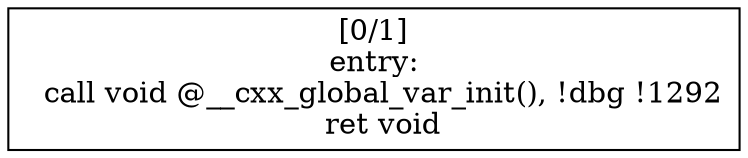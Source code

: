 
digraph G {


node1077 [label="[0/1]
entry:
  call void @__cxx_global_var_init(), !dbg !1292
  ret void
",shape=rectangle ]



}
